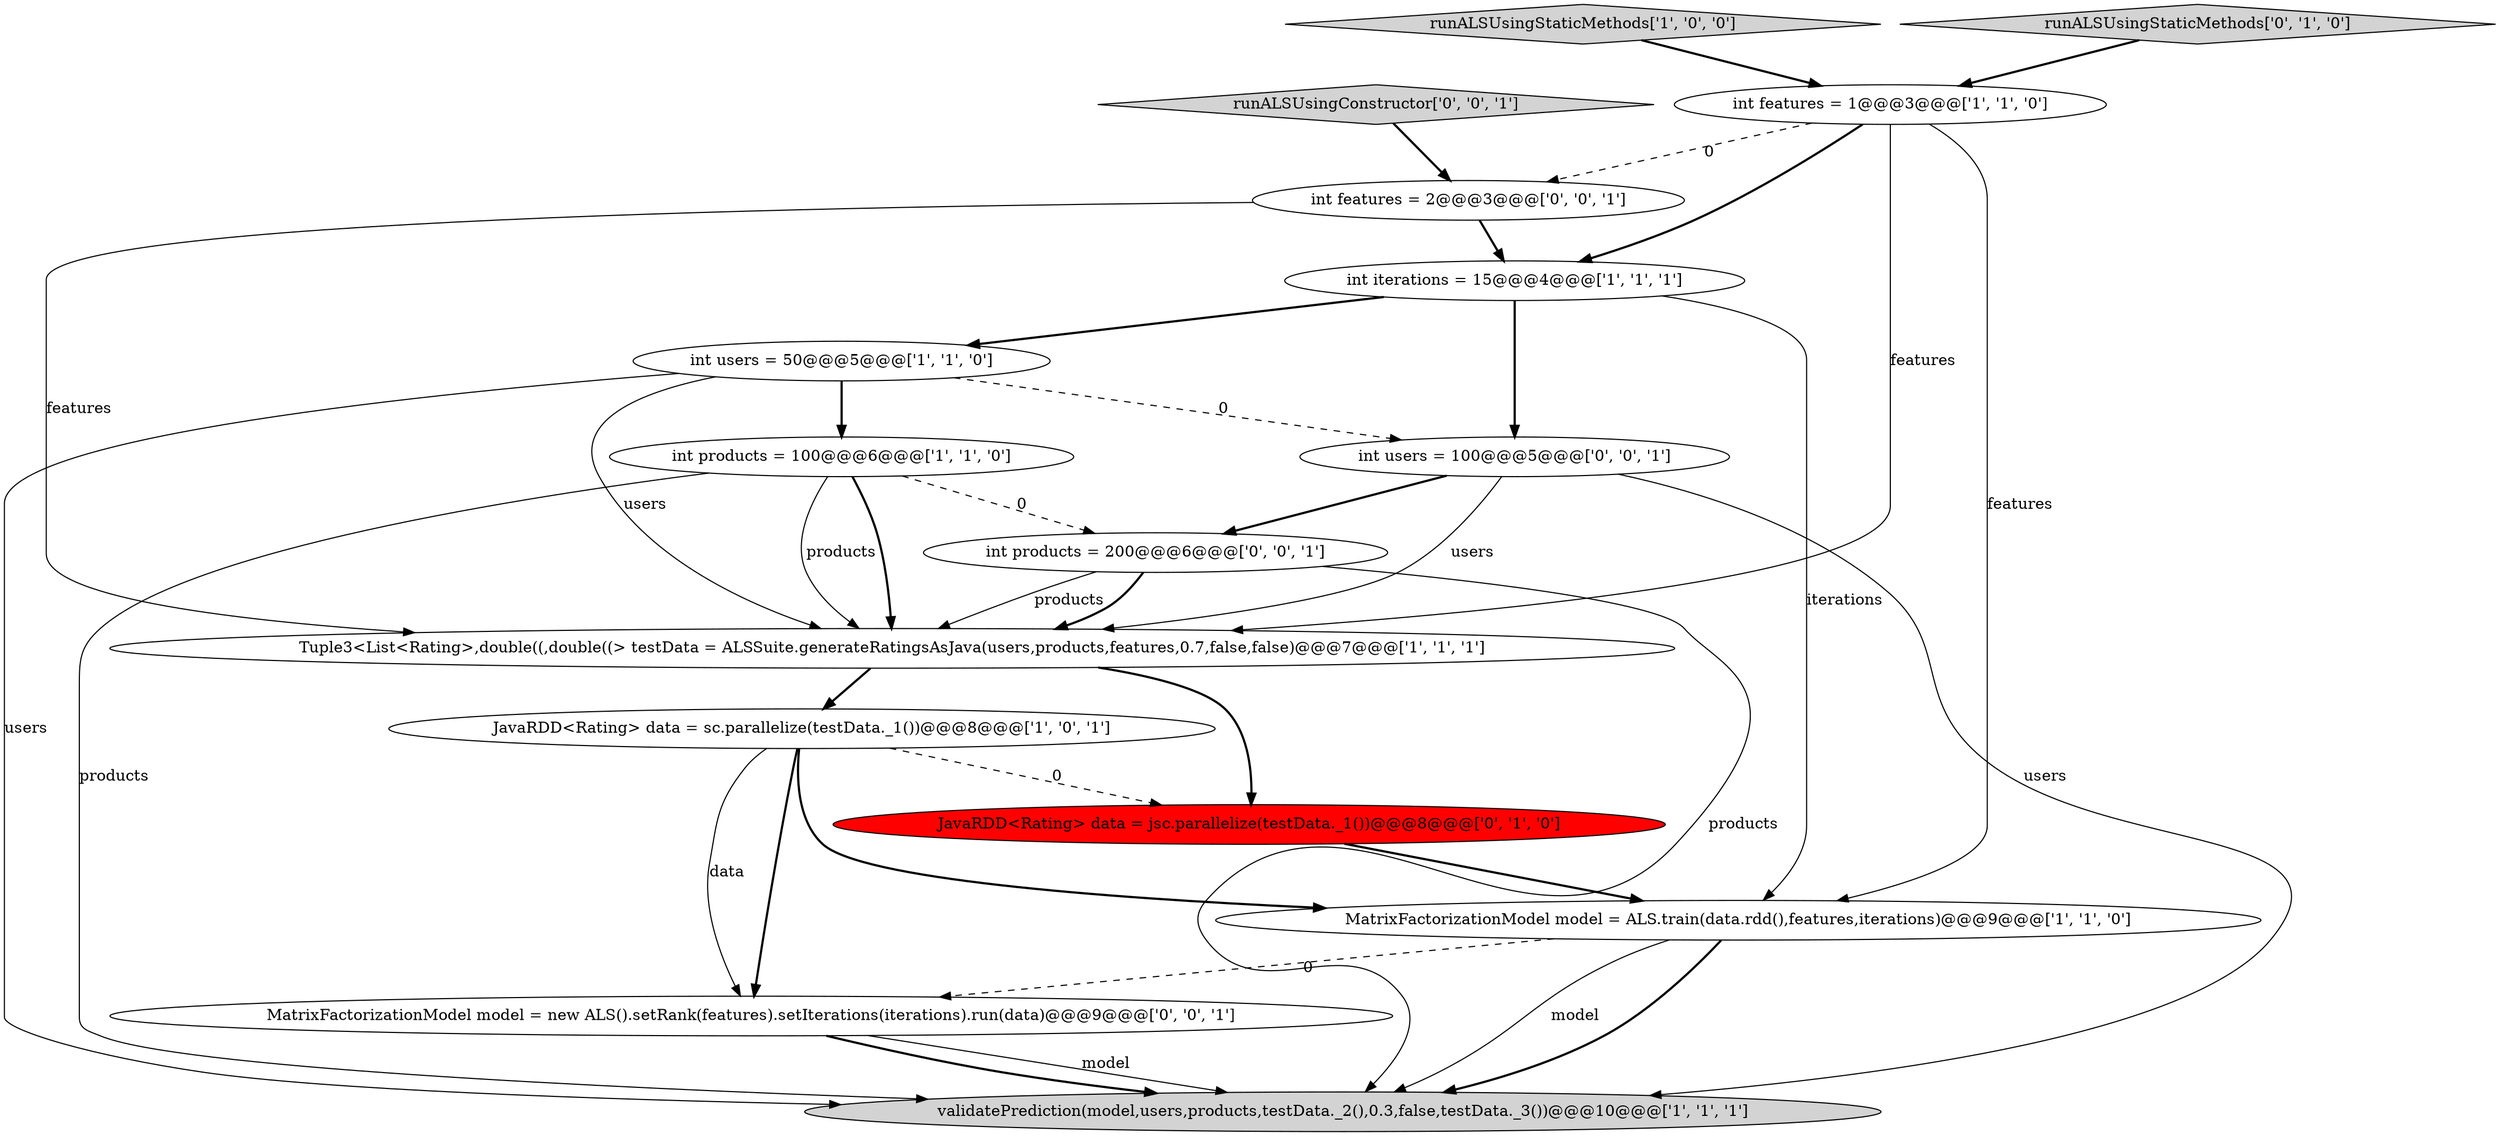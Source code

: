 digraph {
6 [style = filled, label = "JavaRDD<Rating> data = sc.parallelize(testData._1())@@@8@@@['1', '0', '1']", fillcolor = white, shape = ellipse image = "AAA0AAABBB1BBB"];
0 [style = filled, label = "runALSUsingStaticMethods['1', '0', '0']", fillcolor = lightgray, shape = diamond image = "AAA0AAABBB1BBB"];
3 [style = filled, label = "int features = 1@@@3@@@['1', '1', '0']", fillcolor = white, shape = ellipse image = "AAA0AAABBB1BBB"];
8 [style = filled, label = "MatrixFactorizationModel model = ALS.train(data.rdd(),features,iterations)@@@9@@@['1', '1', '0']", fillcolor = white, shape = ellipse image = "AAA0AAABBB1BBB"];
10 [style = filled, label = "JavaRDD<Rating> data = jsc.parallelize(testData._1())@@@8@@@['0', '1', '0']", fillcolor = red, shape = ellipse image = "AAA1AAABBB2BBB"];
4 [style = filled, label = "int iterations = 15@@@4@@@['1', '1', '1']", fillcolor = white, shape = ellipse image = "AAA0AAABBB1BBB"];
2 [style = filled, label = "Tuple3<List<Rating>,double((,double((> testData = ALSSuite.generateRatingsAsJava(users,products,features,0.7,false,false)@@@7@@@['1', '1', '1']", fillcolor = white, shape = ellipse image = "AAA0AAABBB1BBB"];
9 [style = filled, label = "runALSUsingStaticMethods['0', '1', '0']", fillcolor = lightgray, shape = diamond image = "AAA0AAABBB2BBB"];
13 [style = filled, label = "MatrixFactorizationModel model = new ALS().setRank(features).setIterations(iterations).run(data)@@@9@@@['0', '0', '1']", fillcolor = white, shape = ellipse image = "AAA0AAABBB3BBB"];
5 [style = filled, label = "int products = 100@@@6@@@['1', '1', '0']", fillcolor = white, shape = ellipse image = "AAA0AAABBB1BBB"];
11 [style = filled, label = "int products = 200@@@6@@@['0', '0', '1']", fillcolor = white, shape = ellipse image = "AAA0AAABBB3BBB"];
12 [style = filled, label = "runALSUsingConstructor['0', '0', '1']", fillcolor = lightgray, shape = diamond image = "AAA0AAABBB3BBB"];
1 [style = filled, label = "int users = 50@@@5@@@['1', '1', '0']", fillcolor = white, shape = ellipse image = "AAA0AAABBB1BBB"];
15 [style = filled, label = "int features = 2@@@3@@@['0', '0', '1']", fillcolor = white, shape = ellipse image = "AAA0AAABBB3BBB"];
7 [style = filled, label = "validatePrediction(model,users,products,testData._2(),0.3,false,testData._3())@@@10@@@['1', '1', '1']", fillcolor = lightgray, shape = ellipse image = "AAA0AAABBB1BBB"];
14 [style = filled, label = "int users = 100@@@5@@@['0', '0', '1']", fillcolor = white, shape = ellipse image = "AAA0AAABBB3BBB"];
1->5 [style = bold, label=""];
0->3 [style = bold, label=""];
3->8 [style = solid, label="features"];
11->2 [style = solid, label="products"];
4->14 [style = bold, label=""];
1->14 [style = dashed, label="0"];
1->2 [style = solid, label="users"];
2->6 [style = bold, label=""];
15->2 [style = solid, label="features"];
14->7 [style = solid, label="users"];
12->15 [style = bold, label=""];
4->8 [style = solid, label="iterations"];
8->7 [style = solid, label="model"];
11->7 [style = solid, label="products"];
2->10 [style = bold, label=""];
3->4 [style = bold, label=""];
11->2 [style = bold, label=""];
5->2 [style = solid, label="products"];
8->7 [style = bold, label=""];
6->10 [style = dashed, label="0"];
8->13 [style = dashed, label="0"];
5->2 [style = bold, label=""];
6->13 [style = solid, label="data"];
10->8 [style = bold, label=""];
5->11 [style = dashed, label="0"];
13->7 [style = bold, label=""];
6->13 [style = bold, label=""];
6->8 [style = bold, label=""];
15->4 [style = bold, label=""];
13->7 [style = solid, label="model"];
1->7 [style = solid, label="users"];
9->3 [style = bold, label=""];
14->2 [style = solid, label="users"];
3->15 [style = dashed, label="0"];
4->1 [style = bold, label=""];
14->11 [style = bold, label=""];
5->7 [style = solid, label="products"];
3->2 [style = solid, label="features"];
}
